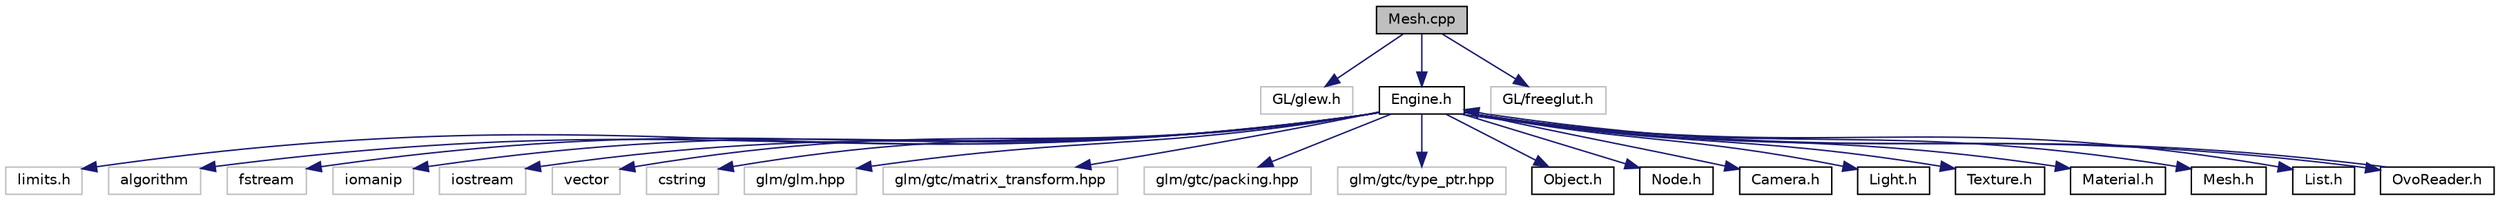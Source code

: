 digraph "Mesh.cpp"
{
  edge [fontname="Helvetica",fontsize="10",labelfontname="Helvetica",labelfontsize="10"];
  node [fontname="Helvetica",fontsize="10",shape=record];
  Node0 [label="Mesh.cpp",height=0.2,width=0.4,color="black", fillcolor="grey75", style="filled", fontcolor="black"];
  Node0 -> Node1 [color="midnightblue",fontsize="10",style="solid"];
  Node1 [label="GL/glew.h",height=0.2,width=0.4,color="grey75", fillcolor="white", style="filled"];
  Node0 -> Node2 [color="midnightblue",fontsize="10",style="solid"];
  Node2 [label="Engine.h",height=0.2,width=0.4,color="black", fillcolor="white", style="filled",URL="$Engine_8h.html"];
  Node2 -> Node3 [color="midnightblue",fontsize="10",style="solid"];
  Node3 [label="limits.h",height=0.2,width=0.4,color="grey75", fillcolor="white", style="filled"];
  Node2 -> Node4 [color="midnightblue",fontsize="10",style="solid"];
  Node4 [label="algorithm",height=0.2,width=0.4,color="grey75", fillcolor="white", style="filled"];
  Node2 -> Node5 [color="midnightblue",fontsize="10",style="solid"];
  Node5 [label="fstream",height=0.2,width=0.4,color="grey75", fillcolor="white", style="filled"];
  Node2 -> Node6 [color="midnightblue",fontsize="10",style="solid"];
  Node6 [label="iomanip",height=0.2,width=0.4,color="grey75", fillcolor="white", style="filled"];
  Node2 -> Node7 [color="midnightblue",fontsize="10",style="solid"];
  Node7 [label="iostream",height=0.2,width=0.4,color="grey75", fillcolor="white", style="filled"];
  Node2 -> Node8 [color="midnightblue",fontsize="10",style="solid"];
  Node8 [label="vector",height=0.2,width=0.4,color="grey75", fillcolor="white", style="filled"];
  Node2 -> Node9 [color="midnightblue",fontsize="10",style="solid"];
  Node9 [label="cstring",height=0.2,width=0.4,color="grey75", fillcolor="white", style="filled"];
  Node2 -> Node10 [color="midnightblue",fontsize="10",style="solid"];
  Node10 [label="glm/glm.hpp",height=0.2,width=0.4,color="grey75", fillcolor="white", style="filled"];
  Node2 -> Node11 [color="midnightblue",fontsize="10",style="solid"];
  Node11 [label="glm/gtc/matrix_transform.hpp",height=0.2,width=0.4,color="grey75", fillcolor="white", style="filled"];
  Node2 -> Node12 [color="midnightblue",fontsize="10",style="solid"];
  Node12 [label="glm/gtc/packing.hpp",height=0.2,width=0.4,color="grey75", fillcolor="white", style="filled"];
  Node2 -> Node13 [color="midnightblue",fontsize="10",style="solid"];
  Node13 [label="glm/gtc/type_ptr.hpp",height=0.2,width=0.4,color="grey75", fillcolor="white", style="filled"];
  Node2 -> Node14 [color="midnightblue",fontsize="10",style="solid"];
  Node14 [label="Object.h",height=0.2,width=0.4,color="black", fillcolor="white", style="filled",URL="$Object_8h.html"];
  Node2 -> Node15 [color="midnightblue",fontsize="10",style="solid"];
  Node15 [label="Node.h",height=0.2,width=0.4,color="black", fillcolor="white", style="filled",URL="$Node_8h.html"];
  Node2 -> Node16 [color="midnightblue",fontsize="10",style="solid"];
  Node16 [label="Camera.h",height=0.2,width=0.4,color="black", fillcolor="white", style="filled",URL="$Camera_8h.html"];
  Node2 -> Node17 [color="midnightblue",fontsize="10",style="solid"];
  Node17 [label="Light.h",height=0.2,width=0.4,color="black", fillcolor="white", style="filled",URL="$Light_8h.html"];
  Node2 -> Node18 [color="midnightblue",fontsize="10",style="solid"];
  Node18 [label="Texture.h",height=0.2,width=0.4,color="black", fillcolor="white", style="filled",URL="$Texture_8h.html"];
  Node2 -> Node19 [color="midnightblue",fontsize="10",style="solid"];
  Node19 [label="Material.h",height=0.2,width=0.4,color="black", fillcolor="white", style="filled",URL="$Material_8h.html"];
  Node2 -> Node20 [color="midnightblue",fontsize="10",style="solid"];
  Node20 [label="Mesh.h",height=0.2,width=0.4,color="black", fillcolor="white", style="filled",URL="$Mesh_8h.html"];
  Node2 -> Node21 [color="midnightblue",fontsize="10",style="solid"];
  Node21 [label="List.h",height=0.2,width=0.4,color="black", fillcolor="white", style="filled",URL="$List_8h.html"];
  Node2 -> Node22 [color="midnightblue",fontsize="10",style="solid"];
  Node22 [label="OvoReader.h",height=0.2,width=0.4,color="black", fillcolor="white", style="filled",URL="$OvoReader_8h.html"];
  Node22 -> Node2 [color="midnightblue",fontsize="10",style="solid"];
  Node0 -> Node23 [color="midnightblue",fontsize="10",style="solid"];
  Node23 [label="GL/freeglut.h",height=0.2,width=0.4,color="grey75", fillcolor="white", style="filled"];
}
